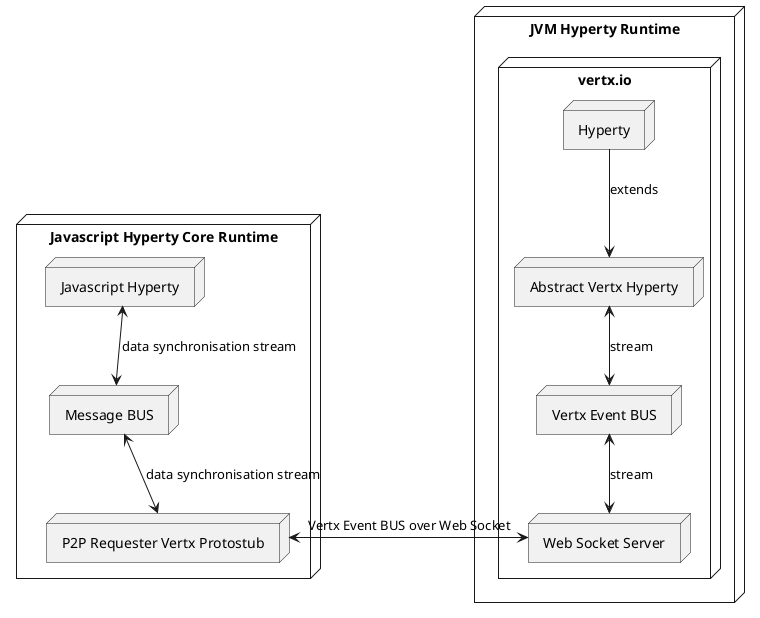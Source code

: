 @startuml

node "JVM Hyperty Runtime" {
  node  vertx.io {

    node "Abstract Vertx Hyperty" as vertxHy

    node "Hyperty" as hy

    node "Vertx Event BUS" as eb

    node "Web Socket Server" as wss
  }

}

node "Javascript Hyperty Core Runtime" as node {
  node "Javascript Hyperty" as jsHy

  node "Message BUS" as bus

  node "P2P Requester Vertx Protostub" as vertxStub
}

hy -down-> vertxHy : extends

vertxHy <-down-> eb : stream

eb <-down-> wss : stream

wss <-left-> vertxStub : Vertx Event BUS over Web Socket

vertxStub <-up-> bus : data synchronisation stream

bus <-up-> jsHy : data synchronisation stream

@enduml
